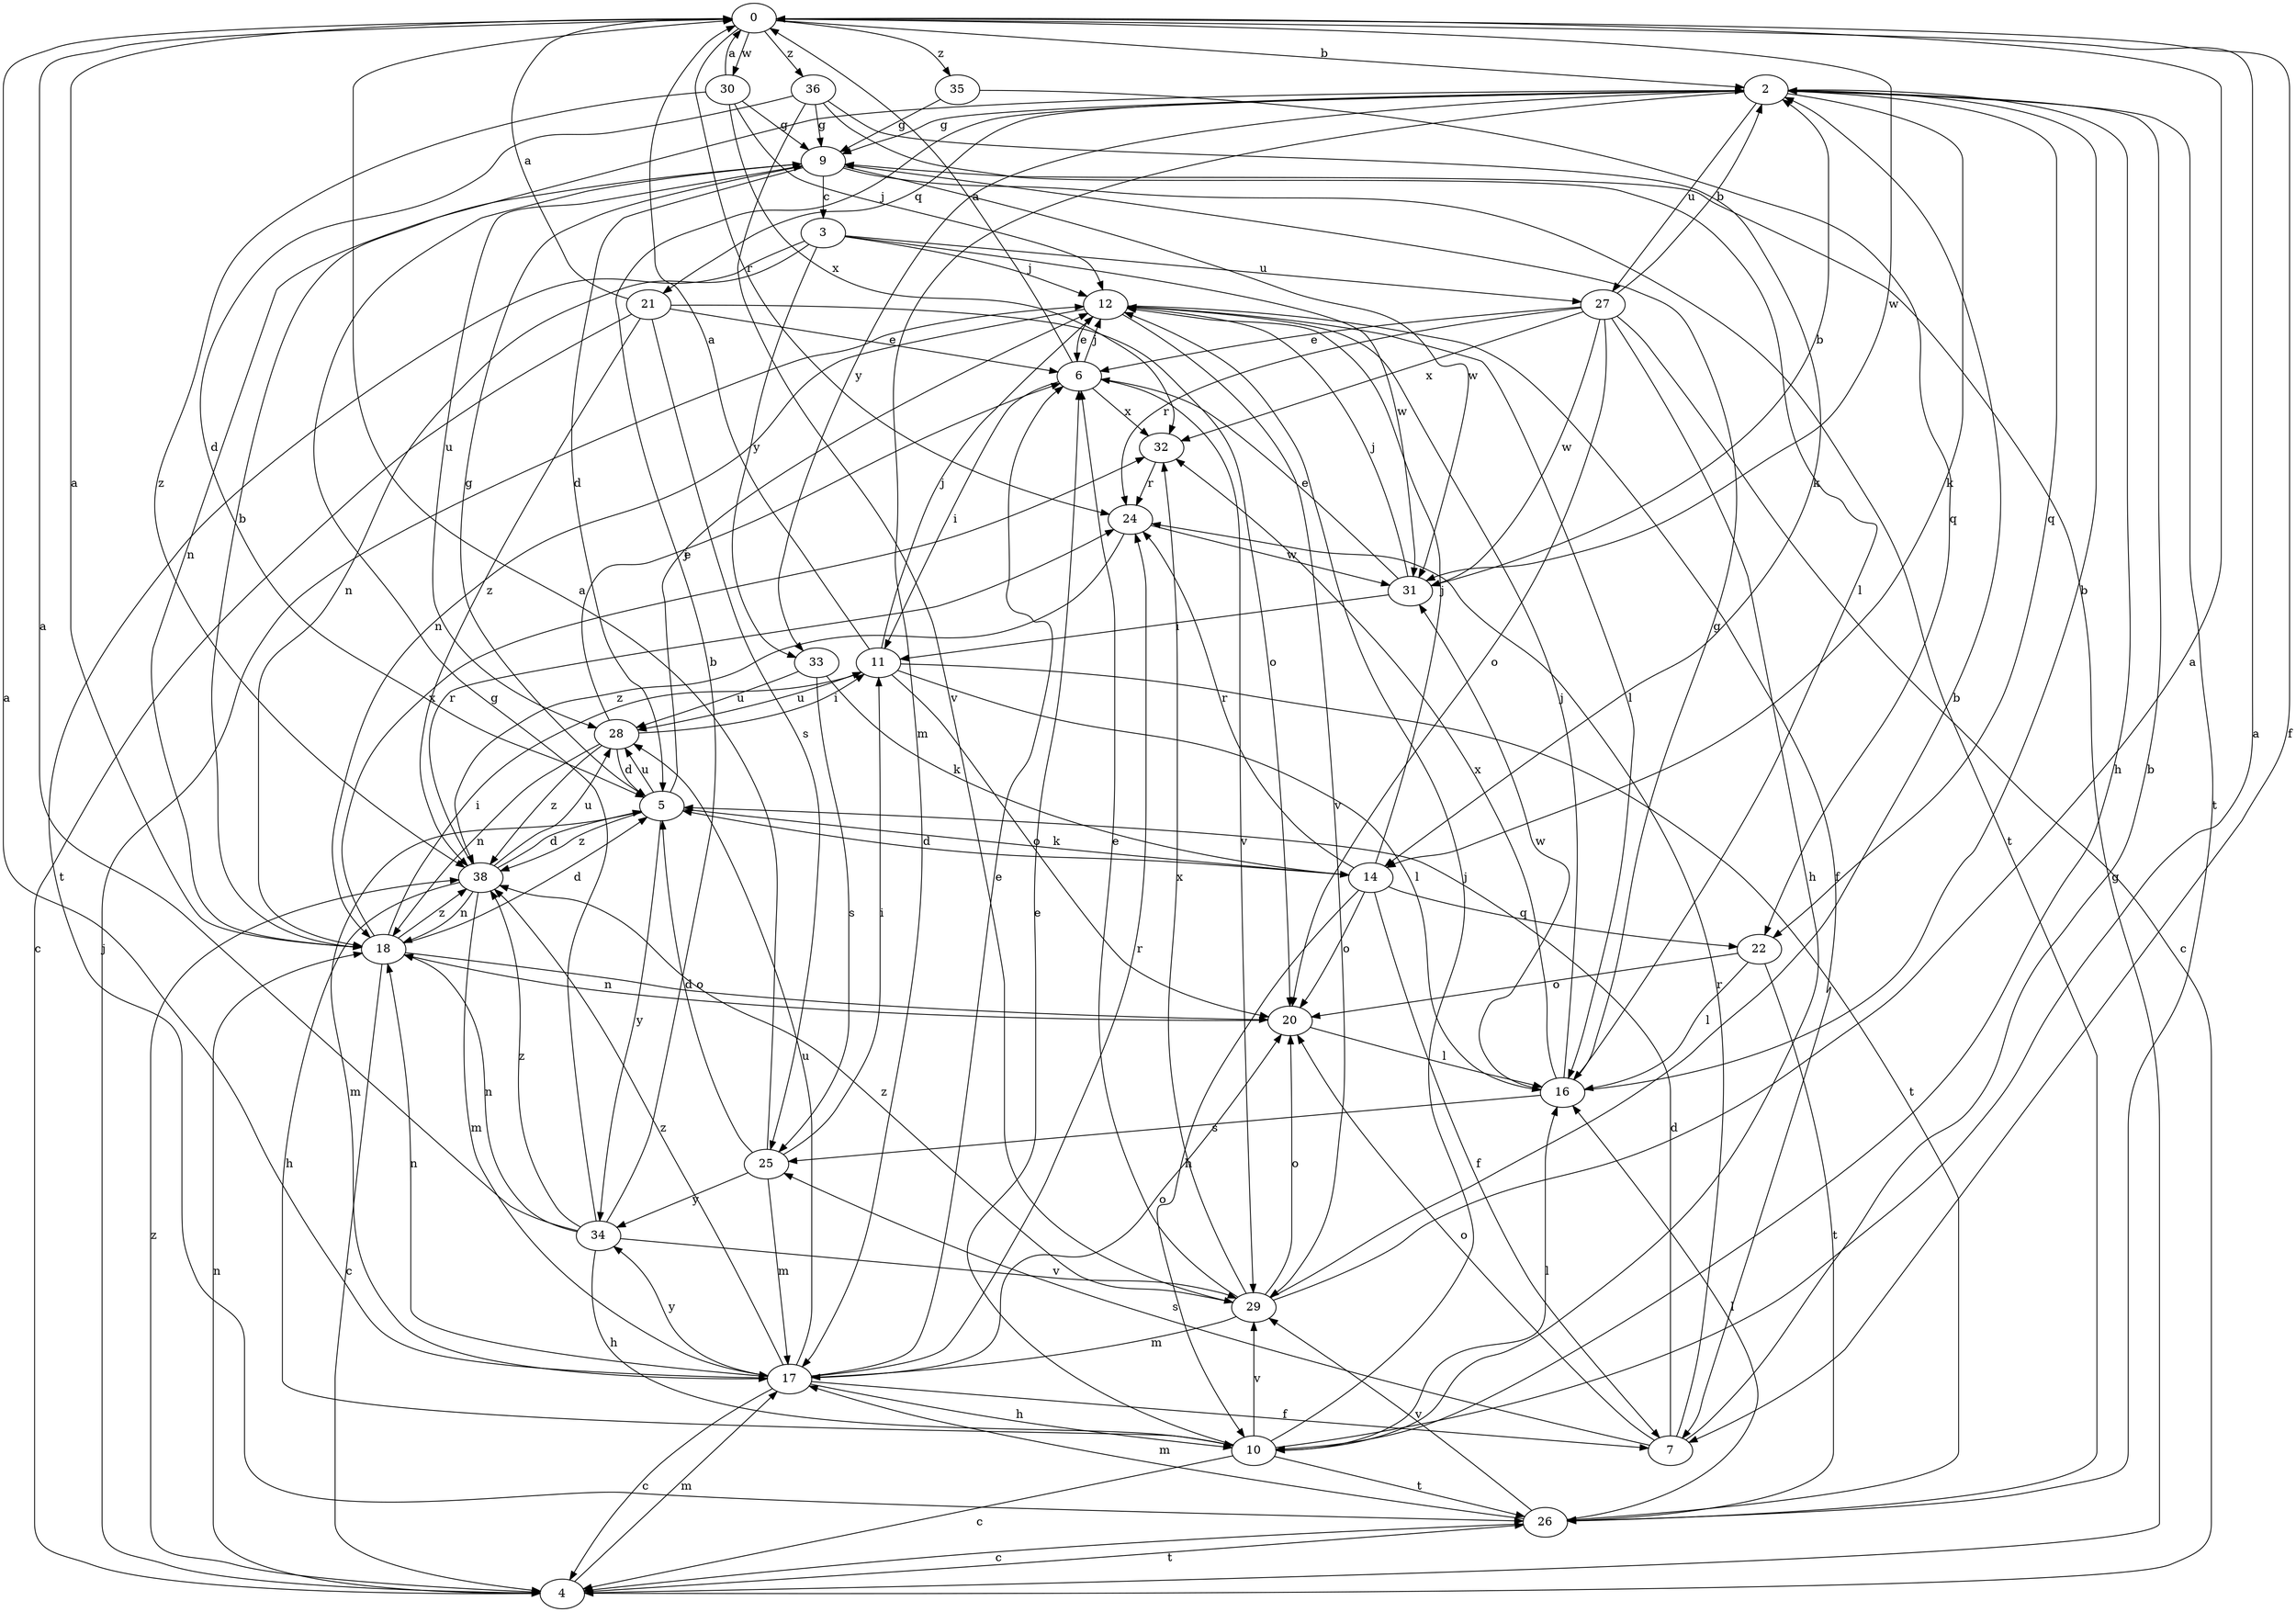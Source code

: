 strict digraph  {
0;
2;
3;
4;
5;
6;
7;
9;
10;
11;
12;
14;
16;
17;
18;
20;
21;
22;
24;
25;
26;
27;
28;
29;
30;
31;
32;
33;
34;
35;
36;
38;
0 -> 2  [label=b];
0 -> 7  [label=f];
0 -> 24  [label=r];
0 -> 30  [label=w];
0 -> 31  [label=w];
0 -> 35  [label=z];
0 -> 36  [label=z];
2 -> 9  [label=g];
2 -> 10  [label=h];
2 -> 14  [label=k];
2 -> 17  [label=m];
2 -> 21  [label=q];
2 -> 22  [label=q];
2 -> 26  [label=t];
2 -> 27  [label=u];
2 -> 33  [label=y];
3 -> 12  [label=j];
3 -> 18  [label=n];
3 -> 26  [label=t];
3 -> 27  [label=u];
3 -> 31  [label=w];
3 -> 33  [label=y];
4 -> 9  [label=g];
4 -> 12  [label=j];
4 -> 17  [label=m];
4 -> 18  [label=n];
4 -> 26  [label=t];
4 -> 38  [label=z];
5 -> 9  [label=g];
5 -> 12  [label=j];
5 -> 14  [label=k];
5 -> 17  [label=m];
5 -> 28  [label=u];
5 -> 34  [label=y];
5 -> 38  [label=z];
6 -> 0  [label=a];
6 -> 11  [label=i];
6 -> 12  [label=j];
6 -> 29  [label=v];
6 -> 32  [label=x];
7 -> 2  [label=b];
7 -> 5  [label=d];
7 -> 20  [label=o];
7 -> 24  [label=r];
7 -> 25  [label=s];
9 -> 3  [label=c];
9 -> 5  [label=d];
9 -> 18  [label=n];
9 -> 26  [label=t];
9 -> 28  [label=u];
9 -> 31  [label=w];
10 -> 0  [label=a];
10 -> 4  [label=c];
10 -> 6  [label=e];
10 -> 12  [label=j];
10 -> 16  [label=l];
10 -> 26  [label=t];
10 -> 29  [label=v];
11 -> 0  [label=a];
11 -> 12  [label=j];
11 -> 16  [label=l];
11 -> 20  [label=o];
11 -> 26  [label=t];
11 -> 28  [label=u];
12 -> 6  [label=e];
12 -> 7  [label=f];
12 -> 16  [label=l];
12 -> 18  [label=n];
12 -> 29  [label=v];
14 -> 5  [label=d];
14 -> 7  [label=f];
14 -> 10  [label=h];
14 -> 12  [label=j];
14 -> 20  [label=o];
14 -> 22  [label=q];
14 -> 24  [label=r];
16 -> 2  [label=b];
16 -> 9  [label=g];
16 -> 12  [label=j];
16 -> 25  [label=s];
16 -> 31  [label=w];
16 -> 32  [label=x];
17 -> 0  [label=a];
17 -> 4  [label=c];
17 -> 6  [label=e];
17 -> 7  [label=f];
17 -> 10  [label=h];
17 -> 18  [label=n];
17 -> 20  [label=o];
17 -> 24  [label=r];
17 -> 28  [label=u];
17 -> 34  [label=y];
17 -> 38  [label=z];
18 -> 0  [label=a];
18 -> 2  [label=b];
18 -> 4  [label=c];
18 -> 5  [label=d];
18 -> 11  [label=i];
18 -> 20  [label=o];
18 -> 32  [label=x];
18 -> 38  [label=z];
20 -> 16  [label=l];
20 -> 18  [label=n];
21 -> 0  [label=a];
21 -> 4  [label=c];
21 -> 6  [label=e];
21 -> 20  [label=o];
21 -> 25  [label=s];
21 -> 38  [label=z];
22 -> 16  [label=l];
22 -> 20  [label=o];
22 -> 26  [label=t];
24 -> 31  [label=w];
24 -> 38  [label=z];
25 -> 0  [label=a];
25 -> 5  [label=d];
25 -> 11  [label=i];
25 -> 17  [label=m];
25 -> 34  [label=y];
26 -> 4  [label=c];
26 -> 16  [label=l];
26 -> 17  [label=m];
26 -> 29  [label=v];
27 -> 2  [label=b];
27 -> 4  [label=c];
27 -> 6  [label=e];
27 -> 10  [label=h];
27 -> 20  [label=o];
27 -> 24  [label=r];
27 -> 31  [label=w];
27 -> 32  [label=x];
28 -> 5  [label=d];
28 -> 6  [label=e];
28 -> 11  [label=i];
28 -> 18  [label=n];
28 -> 38  [label=z];
29 -> 0  [label=a];
29 -> 2  [label=b];
29 -> 6  [label=e];
29 -> 17  [label=m];
29 -> 20  [label=o];
29 -> 32  [label=x];
29 -> 38  [label=z];
30 -> 0  [label=a];
30 -> 9  [label=g];
30 -> 12  [label=j];
30 -> 32  [label=x];
30 -> 38  [label=z];
31 -> 2  [label=b];
31 -> 6  [label=e];
31 -> 11  [label=i];
31 -> 12  [label=j];
32 -> 24  [label=r];
33 -> 14  [label=k];
33 -> 25  [label=s];
33 -> 28  [label=u];
34 -> 0  [label=a];
34 -> 2  [label=b];
34 -> 9  [label=g];
34 -> 10  [label=h];
34 -> 18  [label=n];
34 -> 29  [label=v];
34 -> 38  [label=z];
35 -> 9  [label=g];
35 -> 22  [label=q];
36 -> 5  [label=d];
36 -> 9  [label=g];
36 -> 14  [label=k];
36 -> 16  [label=l];
36 -> 29  [label=v];
38 -> 5  [label=d];
38 -> 10  [label=h];
38 -> 17  [label=m];
38 -> 18  [label=n];
38 -> 24  [label=r];
38 -> 28  [label=u];
}
